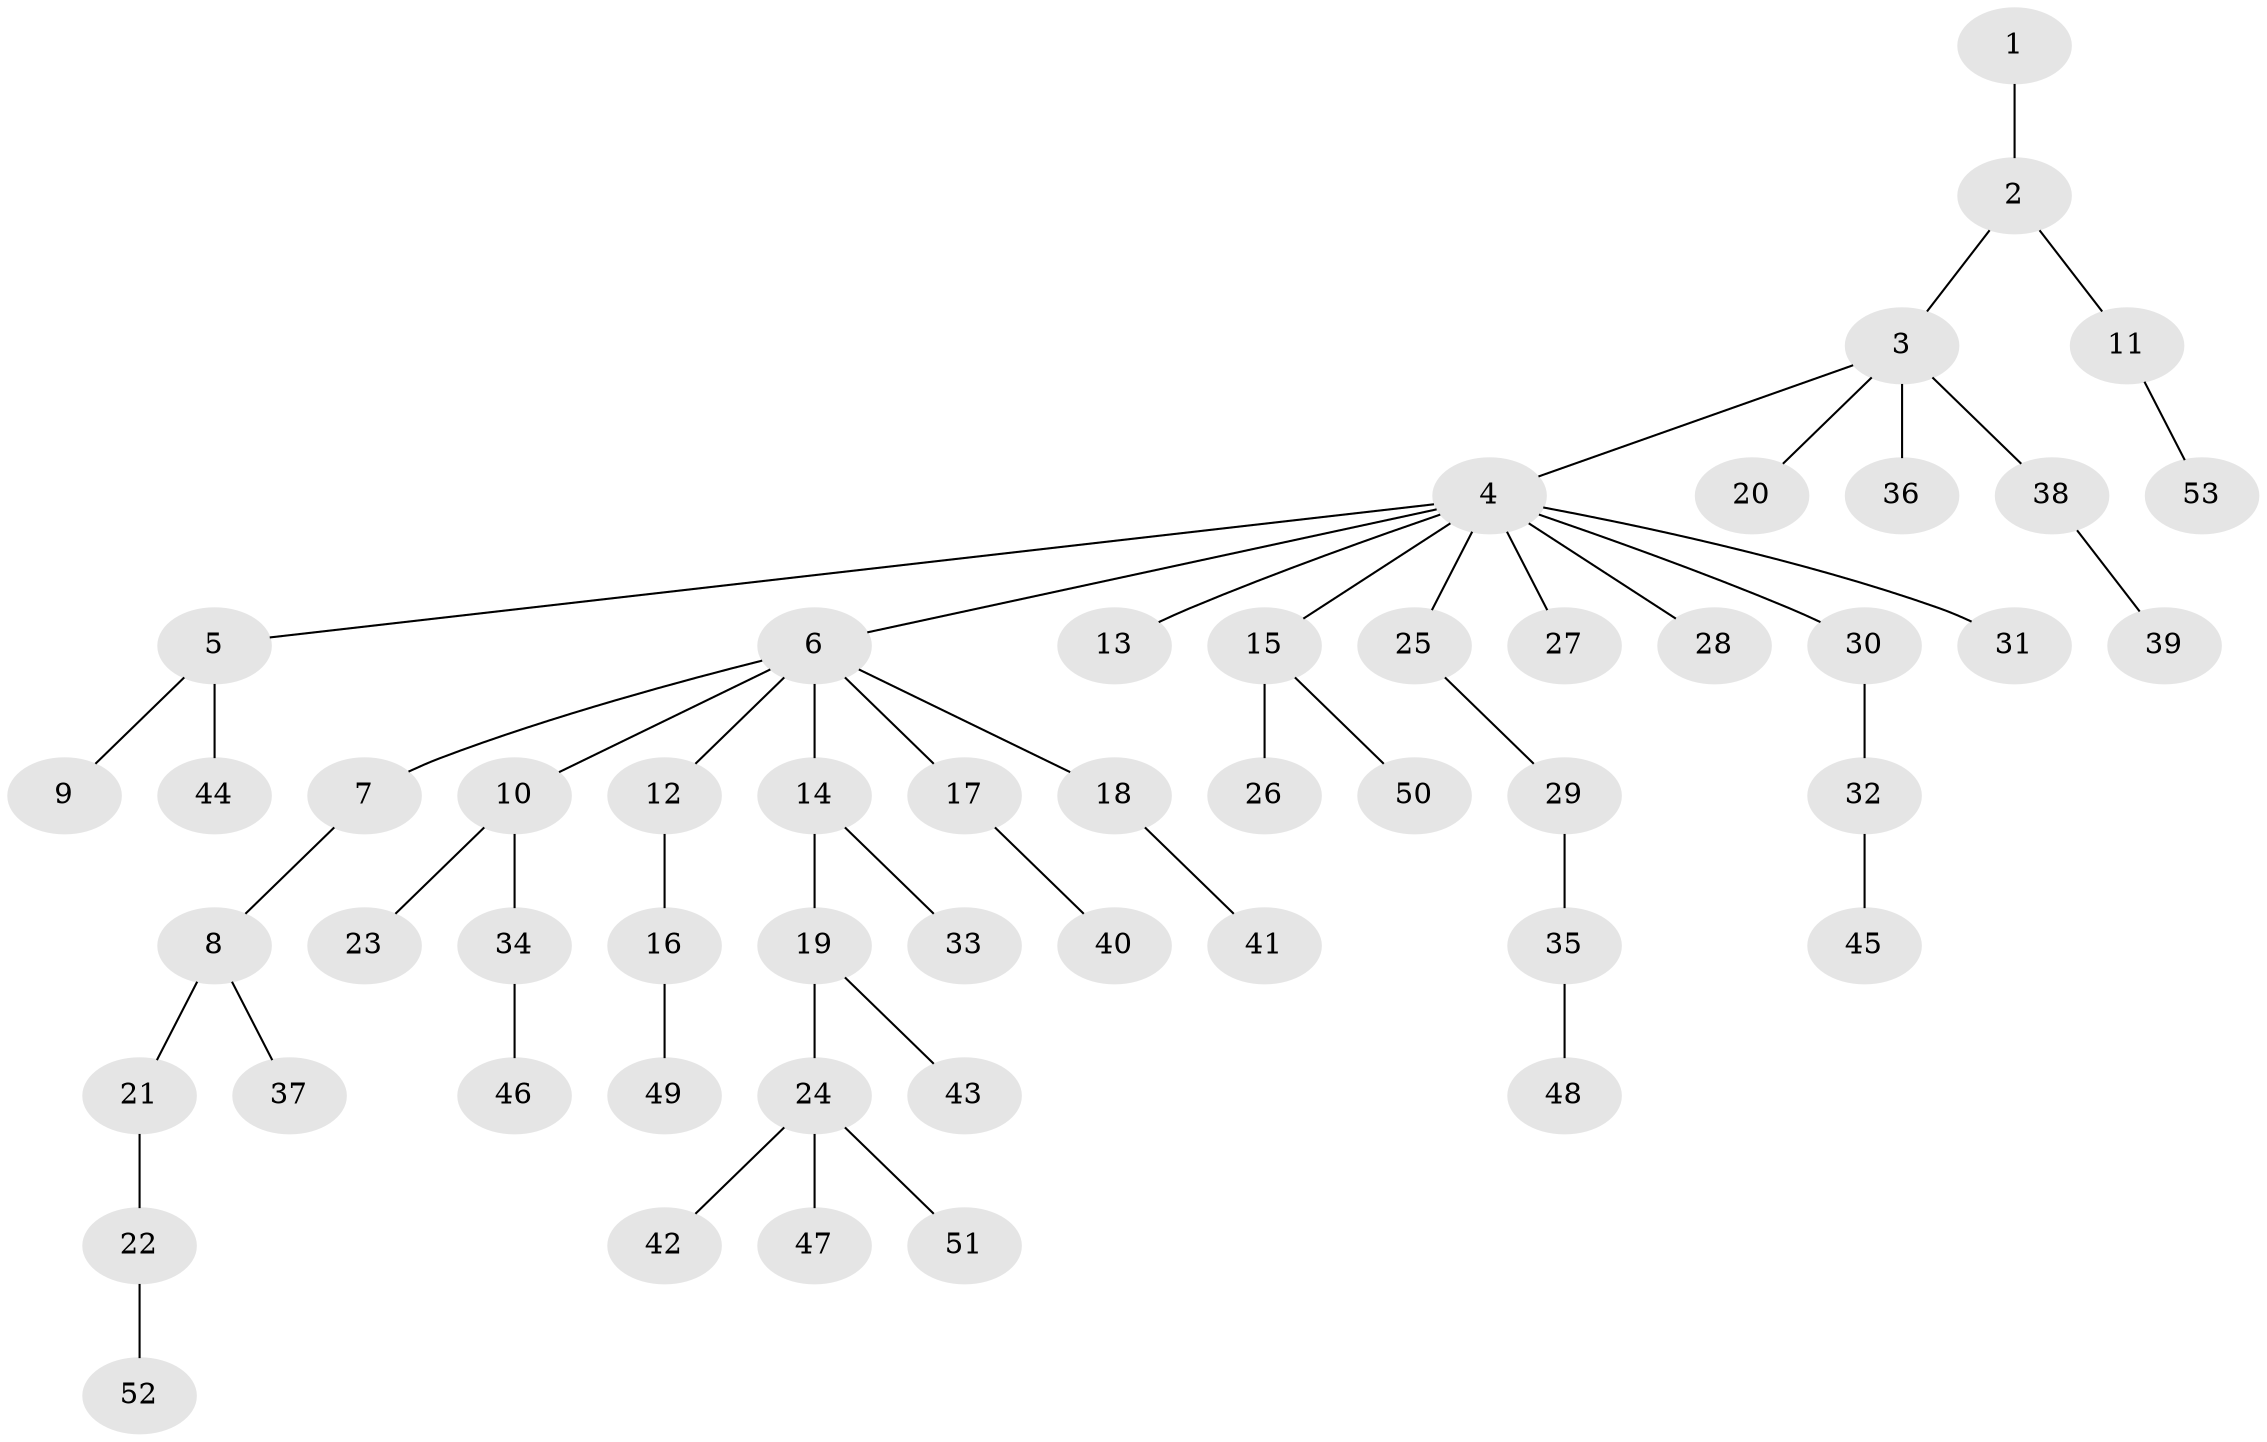 // coarse degree distribution, {1: 0.5588235294117647, 3: 0.08823529411764706, 4: 0.029411764705882353, 9: 0.029411764705882353, 2: 0.2647058823529412, 7: 0.029411764705882353}
// Generated by graph-tools (version 1.1) at 2025/24/03/03/25 07:24:05]
// undirected, 53 vertices, 52 edges
graph export_dot {
graph [start="1"]
  node [color=gray90,style=filled];
  1;
  2;
  3;
  4;
  5;
  6;
  7;
  8;
  9;
  10;
  11;
  12;
  13;
  14;
  15;
  16;
  17;
  18;
  19;
  20;
  21;
  22;
  23;
  24;
  25;
  26;
  27;
  28;
  29;
  30;
  31;
  32;
  33;
  34;
  35;
  36;
  37;
  38;
  39;
  40;
  41;
  42;
  43;
  44;
  45;
  46;
  47;
  48;
  49;
  50;
  51;
  52;
  53;
  1 -- 2;
  2 -- 3;
  2 -- 11;
  3 -- 4;
  3 -- 20;
  3 -- 36;
  3 -- 38;
  4 -- 5;
  4 -- 6;
  4 -- 13;
  4 -- 15;
  4 -- 25;
  4 -- 27;
  4 -- 28;
  4 -- 30;
  4 -- 31;
  5 -- 9;
  5 -- 44;
  6 -- 7;
  6 -- 10;
  6 -- 12;
  6 -- 14;
  6 -- 17;
  6 -- 18;
  7 -- 8;
  8 -- 21;
  8 -- 37;
  10 -- 23;
  10 -- 34;
  11 -- 53;
  12 -- 16;
  14 -- 19;
  14 -- 33;
  15 -- 26;
  15 -- 50;
  16 -- 49;
  17 -- 40;
  18 -- 41;
  19 -- 24;
  19 -- 43;
  21 -- 22;
  22 -- 52;
  24 -- 42;
  24 -- 47;
  24 -- 51;
  25 -- 29;
  29 -- 35;
  30 -- 32;
  32 -- 45;
  34 -- 46;
  35 -- 48;
  38 -- 39;
}

